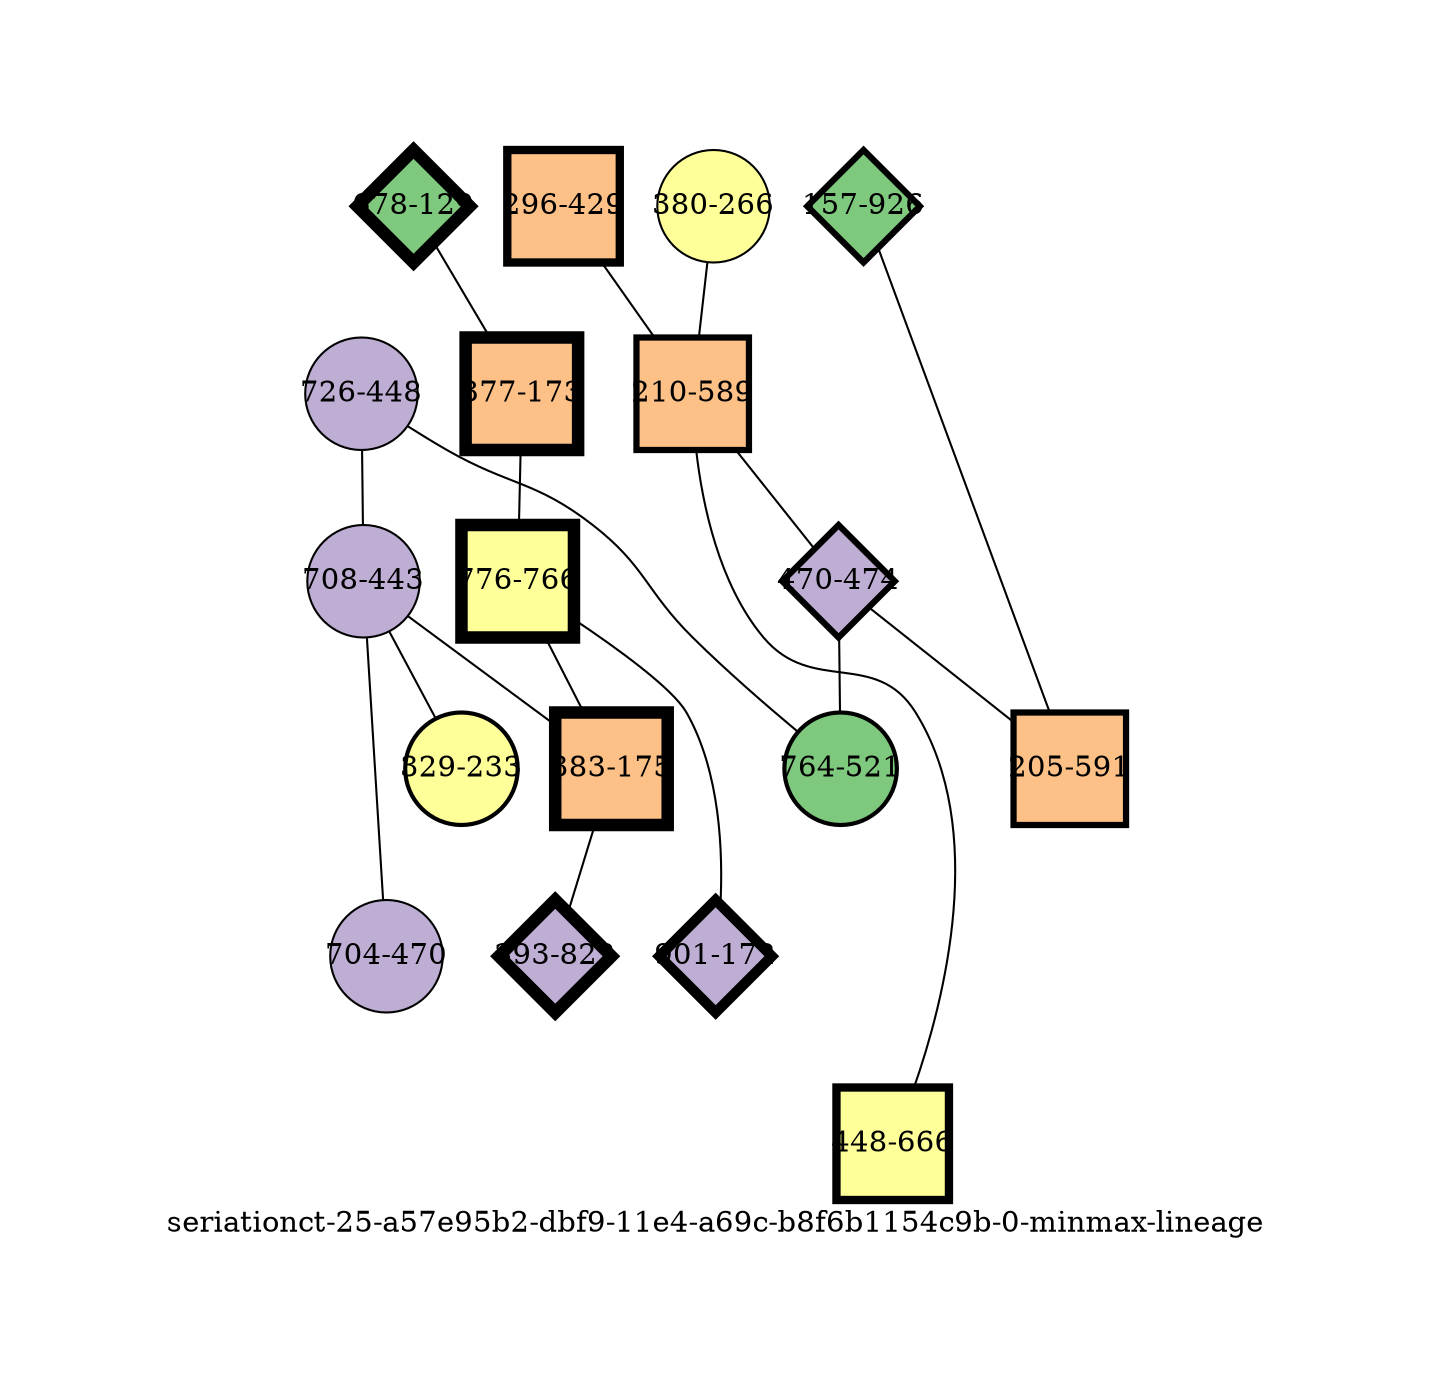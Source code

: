 strict graph "seriationct-25-a57e95b2-dbf9-11e4-a69c-b8f6b1154c9b-0-minmax-lineage" {
labelloc=b;
ratio=auto;
pad="1.0";
label="seriationct-25-a57e95b2-dbf9-11e4-a69c-b8f6b1154c9b-0-minmax-lineage";
node [width="0.75", style=filled, fixedsize=true, height="0.75", shape=circle, label=""];
0 [xCoordinate="448.0", appears_in_slice=1, yCoordinate="726.0", colorscheme=accent6, lineage_id=0, short_label="726-448", label="726-448", shape=circle, cluster_id=1, fillcolor=2, size="500.0", id=0, penwidth="1.0"];
1 [xCoordinate="429.0", appears_in_slice=4, yCoordinate="296.0", colorscheme=accent6, lineage_id=1, short_label="296-429", label="296-429", shape=square, cluster_id=2, fillcolor=3, size="500.0", id=1, penwidth="4.0"];
2 [xCoordinate="129.0", appears_in_slice=6, yCoordinate="678.0", colorscheme=accent6, lineage_id=2, short_label="678-129", label="678-129", shape=diamond, cluster_id=0, fillcolor=1, size="500.0", id=9, penwidth="6.0"];
3 [xCoordinate="173.0", appears_in_slice=6, yCoordinate="377.0", colorscheme=accent6, lineage_id=1, short_label="377-173", label="377-173", shape=square, cluster_id=2, fillcolor=3, size="500.0", id=3, penwidth="6.0"];
4 [xCoordinate="766.0", appears_in_slice=6, yCoordinate="776.0", colorscheme=accent6, lineage_id=1, short_label="776-766", label="776-766", shape=square, cluster_id=3, fillcolor=4, size="500.0", id=4, penwidth="6.0"];
5 [xCoordinate="926.0", appears_in_slice=3, yCoordinate="157.0", colorscheme=accent6, lineage_id=2, short_label="157-926", label="157-926", shape=diamond, cluster_id=0, fillcolor=1, size="500.0", id=5, penwidth="3.0"];
6 [xCoordinate="266.0", appears_in_slice=1, yCoordinate="380.0", colorscheme=accent6, lineage_id=0, short_label="380-266", label="380-266", shape=circle, cluster_id=3, fillcolor=4, size="500.0", id=6, penwidth="1.0"];
7 [xCoordinate="172.0", appears_in_slice=5, yCoordinate="901.0", colorscheme=accent6, lineage_id=2, short_label="901-172", label="901-172", shape=diamond, cluster_id=1, fillcolor=2, size="500.0", id=15, penwidth="5.0"];
8 [xCoordinate="443.0", appears_in_slice=1, yCoordinate="708.0", colorscheme=accent6, lineage_id=0, short_label="708-443", label="708-443", shape=circle, cluster_id=1, fillcolor=2, size="500.0", id=8, penwidth="1.0"];
9 [xCoordinate="589.0", appears_in_slice=3, yCoordinate="210.0", colorscheme=accent6, lineage_id=1, short_label="210-589", label="210-589", shape=square, cluster_id=2, fillcolor=3, size="500.0", id=2, penwidth="3.0"];
10 [xCoordinate="233.0", appears_in_slice=2, yCoordinate="329.0", colorscheme=accent6, lineage_id=0, short_label="329-233", label="329-233", shape=circle, cluster_id=3, fillcolor=4, size="500.0", id=10, penwidth="2.0"];
11 [xCoordinate="175.0", appears_in_slice=6, yCoordinate="383.0", colorscheme=accent6, lineage_id=1, short_label="383-175", label="383-175", shape=square, cluster_id=2, fillcolor=3, size="500.0", id=11, penwidth="6.0"];
12 [xCoordinate="470.0", appears_in_slice=1, yCoordinate="704.0", colorscheme=accent6, lineage_id=0, short_label="704-470", label="704-470", shape=circle, cluster_id=1, fillcolor=2, size="500.0", id=7, penwidth="1.0"];
13 [xCoordinate="474.0", appears_in_slice=3, yCoordinate="470.0", colorscheme=accent6, lineage_id=2, short_label="470-474", label="470-474", shape=diamond, cluster_id=1, fillcolor=2, size="500.0", id=13, penwidth="3.0"];
14 [xCoordinate="521.0", appears_in_slice=2, yCoordinate="764.0", colorscheme=accent6, lineage_id=0, short_label="764-521", label="764-521", shape=circle, cluster_id=0, fillcolor=1, size="500.0", id=12, penwidth="2.0"];
15 [xCoordinate="666.0", appears_in_slice=4, yCoordinate="448.0", colorscheme=accent6, lineage_id=1, short_label="448-666", label="448-666", shape=square, cluster_id=3, fillcolor=4, size="500.0", id=14, penwidth="4.0"];
16 [xCoordinate="591.0", appears_in_slice=3, yCoordinate="205.0", colorscheme=accent6, lineage_id=1, short_label="205-591", label="205-591", shape=square, cluster_id=2, fillcolor=3, size="500.0", id=16, penwidth="3.0"];
17 [xCoordinate="822.0", appears_in_slice=6, yCoordinate="393.0", colorscheme=accent6, lineage_id=2, short_label="393-822", label="393-822", shape=diamond, cluster_id=1, fillcolor=2, size="500.0", id=17, penwidth="6.0"];
0 -- 8  [inverseweight="16.59308279", weight="0.0602660766933"];
0 -- 14  [inverseweight="2.02291592261", weight="0.494335918177"];
1 -- 9  [inverseweight="1.40769693228", weight="0.710380179904"];
2 -- 3  [inverseweight="30.3169531295", weight="0.0329848450049"];
3 -- 4  [inverseweight="2.66910675246", weight="0.37465717663"];
4 -- 11  [inverseweight="2.57821029133", weight="0.387865956227"];
4 -- 7  [inverseweight="1.30404810203", weight="0.7668428783"];
5 -- 16  [inverseweight="17.6556137887", weight="0.056639209034"];
6 -- 9  [inverseweight="1.47456061322", weight="0.678168120749"];
8 -- 10  [inverseweight="1.81012153564", weight="0.552449092677"];
8 -- 11  [inverseweight="1.58321420095", weight="0.631626471896"];
8 -- 12  [inverseweight="21.556530678", weight="0.046389654019"];
9 -- 13  [inverseweight="1.85864616155", weight="0.538026021676"];
9 -- 15  [inverseweight="2.52996785848", weight="0.395261938466"];
11 -- 17  [inverseweight="1.33659265297", weight="0.748171103425"];
13 -- 16  [inverseweight="1.21142459298", weight="0.825474409052"];
13 -- 14  [inverseweight="2.15593359785", weight="0.463836177977"];
}
